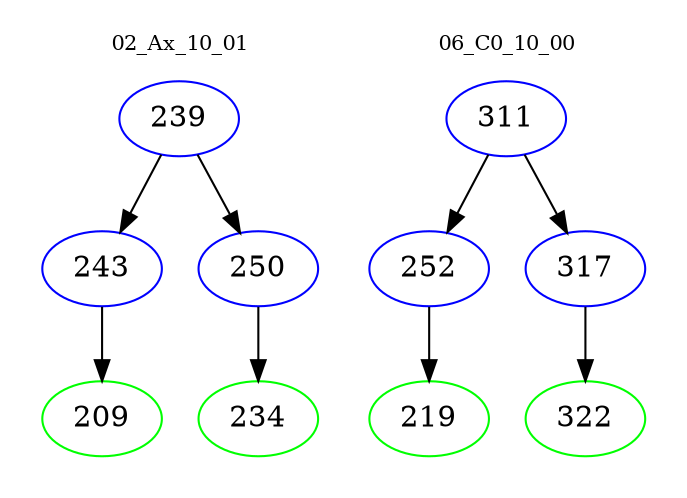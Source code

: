 digraph{
subgraph cluster_0 {
color = white
label = "02_Ax_10_01";
fontsize=10;
T0_239 [label="239", color="blue"]
T0_239 -> T0_243 [color="black"]
T0_243 [label="243", color="blue"]
T0_243 -> T0_209 [color="black"]
T0_209 [label="209", color="green"]
T0_239 -> T0_250 [color="black"]
T0_250 [label="250", color="blue"]
T0_250 -> T0_234 [color="black"]
T0_234 [label="234", color="green"]
}
subgraph cluster_1 {
color = white
label = "06_C0_10_00";
fontsize=10;
T1_311 [label="311", color="blue"]
T1_311 -> T1_252 [color="black"]
T1_252 [label="252", color="blue"]
T1_252 -> T1_219 [color="black"]
T1_219 [label="219", color="green"]
T1_311 -> T1_317 [color="black"]
T1_317 [label="317", color="blue"]
T1_317 -> T1_322 [color="black"]
T1_322 [label="322", color="green"]
}
}
